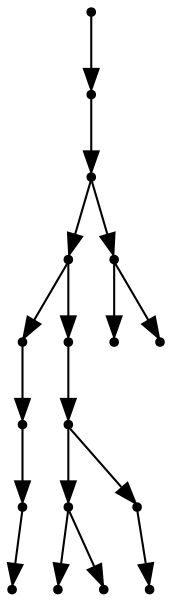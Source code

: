 digraph {
  17 [shape=point];
  16 [shape=point];
  15 [shape=point];
  11 [shape=point];
  3 [shape=point];
  2 [shape=point];
  1 [shape=point];
  0 [shape=point];
  10 [shape=point];
  9 [shape=point];
  6 [shape=point];
  4 [shape=point];
  5 [shape=point];
  8 [shape=point];
  7 [shape=point];
  14 [shape=point];
  12 [shape=point];
  13 [shape=point];
17 -> 16;
16 -> 15;
15 -> 11;
11 -> 3;
3 -> 2;
2 -> 1;
1 -> 0;
11 -> 10;
10 -> 9;
9 -> 6;
6 -> 4;
6 -> 5;
9 -> 8;
8 -> 7;
15 -> 14;
14 -> 12;
14 -> 13;
}
